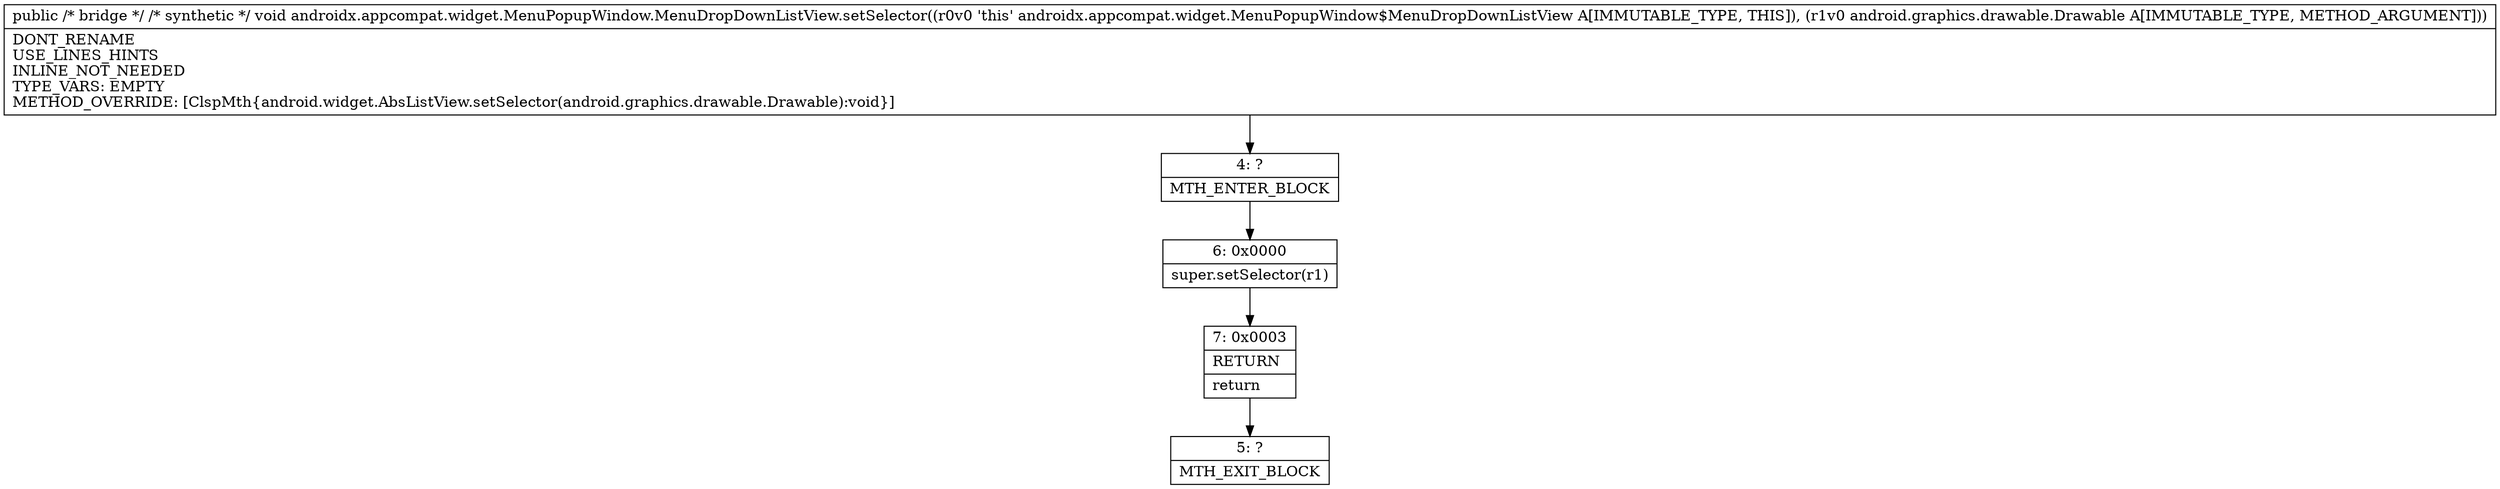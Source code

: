 digraph "CFG forandroidx.appcompat.widget.MenuPopupWindow.MenuDropDownListView.setSelector(Landroid\/graphics\/drawable\/Drawable;)V" {
Node_4 [shape=record,label="{4\:\ ?|MTH_ENTER_BLOCK\l}"];
Node_6 [shape=record,label="{6\:\ 0x0000|super.setSelector(r1)\l}"];
Node_7 [shape=record,label="{7\:\ 0x0003|RETURN\l|return\l}"];
Node_5 [shape=record,label="{5\:\ ?|MTH_EXIT_BLOCK\l}"];
MethodNode[shape=record,label="{public \/* bridge *\/ \/* synthetic *\/ void androidx.appcompat.widget.MenuPopupWindow.MenuDropDownListView.setSelector((r0v0 'this' androidx.appcompat.widget.MenuPopupWindow$MenuDropDownListView A[IMMUTABLE_TYPE, THIS]), (r1v0 android.graphics.drawable.Drawable A[IMMUTABLE_TYPE, METHOD_ARGUMENT]))  | DONT_RENAME\lUSE_LINES_HINTS\lINLINE_NOT_NEEDED\lTYPE_VARS: EMPTY\lMETHOD_OVERRIDE: [ClspMth\{android.widget.AbsListView.setSelector(android.graphics.drawable.Drawable):void\}]\l}"];
MethodNode -> Node_4;Node_4 -> Node_6;
Node_6 -> Node_7;
Node_7 -> Node_5;
}

